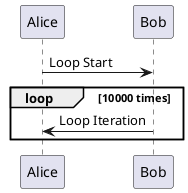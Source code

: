 ''' Infinite Loop (Deadlock) '''
@startuml
Alice -> Bob: Loop Start
loop 10000 times
    Bob -> Alice: Loop Iteration
end
@enduml
